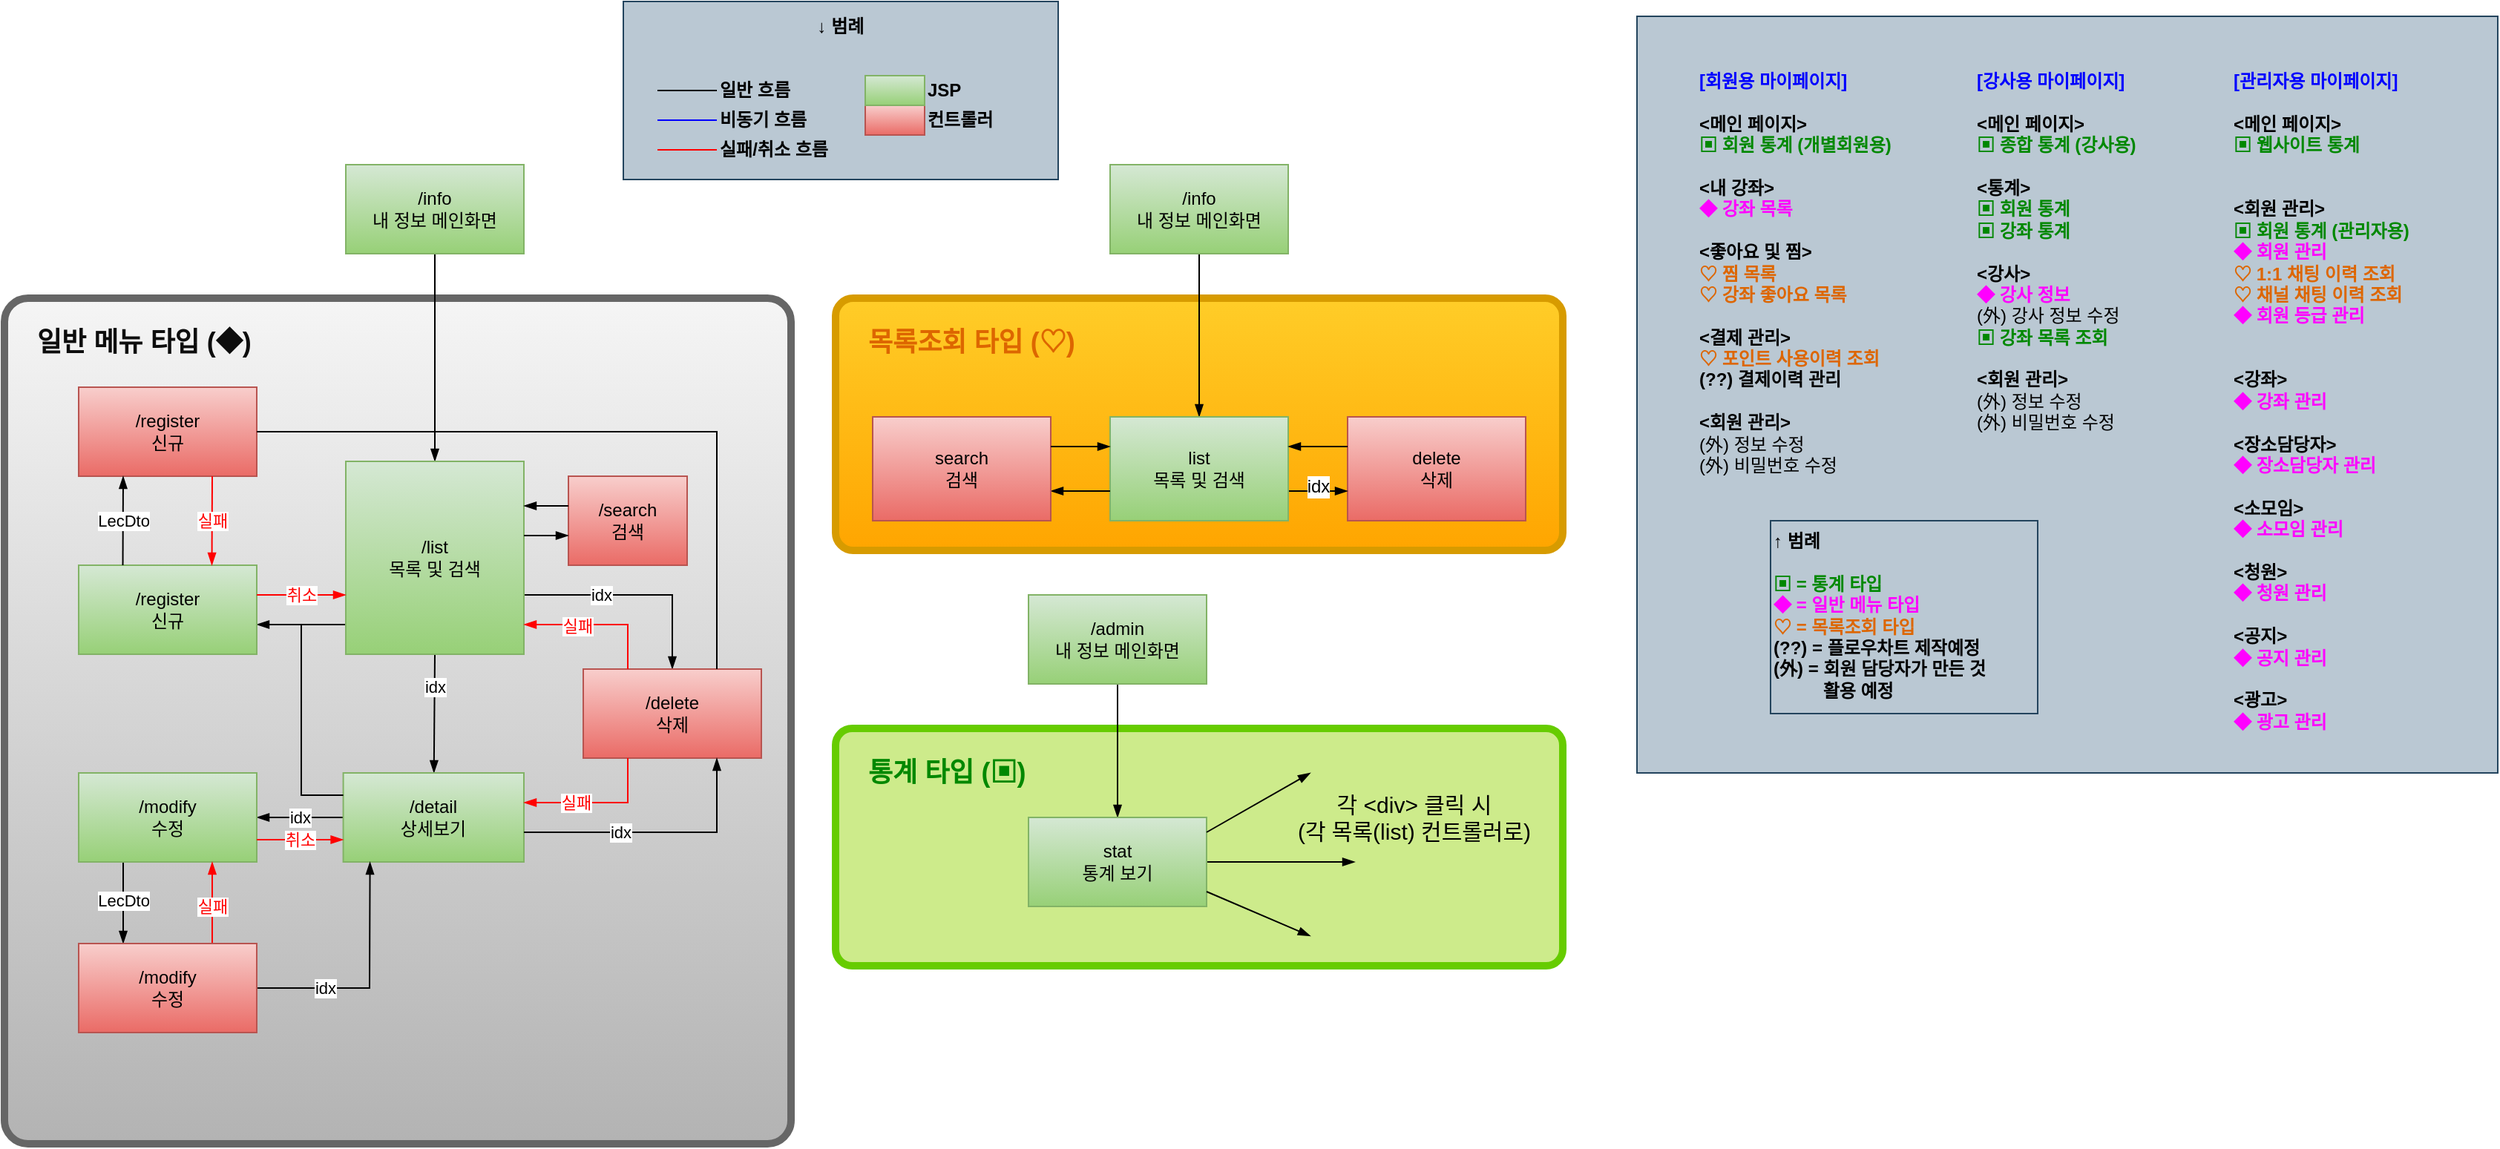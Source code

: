 <mxfile>
    <diagram id="RmZjZkCMfIwHBtA9lcZL" name="페이지-1">
        <mxGraphModel dx="1204" dy="779" grid="1" gridSize="10" guides="1" tooltips="1" connect="1" arrows="1" fold="1" page="1" pageScale="1" pageWidth="827" pageHeight="1169" math="0" shadow="0">
            <root>
                <mxCell id="0"/>
                <mxCell id="1" parent="0"/>
                <mxCell id="256" value="&lt;b&gt;↓ 범례&lt;br&gt;&lt;br&gt;&lt;br&gt;&lt;br&gt;&lt;br&gt;&lt;br&gt;&lt;br&gt;&lt;/b&gt;" style="rounded=0;whiteSpace=wrap;html=1;labelBackgroundColor=none;fontSize=12;strokeColor=#23445d;fillColor=#bac8d3;" parent="1" vertex="1">
                    <mxGeometry x="507" y="20" width="293" height="120" as="geometry"/>
                </mxCell>
                <mxCell id="255" value="" style="rounded=0;whiteSpace=wrap;html=1;labelBackgroundColor=#ffffff;fontSize=12;strokeColor=#23445d;fillColor=#bac8d3;" parent="1" vertex="1">
                    <mxGeometry x="1190" y="30" width="580" height="510" as="geometry"/>
                </mxCell>
                <mxCell id="249" value="&lt;font color=&quot;#0000ff&quot;&gt;&lt;span&gt;[관리자용 마이페이지]&lt;/span&gt;&lt;br&gt;&lt;/font&gt;&lt;br&gt;&amp;lt;메인 페이지&amp;gt;&lt;br&gt;&lt;font color=&quot;#008800&quot;&gt;▣ 웹사이트 통계&lt;br&gt;&lt;/font&gt;&lt;br&gt;&lt;br&gt;&amp;lt;회원 관리&amp;gt;&lt;br&gt;&lt;font color=&quot;#008800&quot;&gt;▣&amp;nbsp;회원 통계 (관리자용)&lt;br&gt;&lt;/font&gt;&lt;font color=&quot;#ff00ff&quot;&gt;◆&amp;nbsp;회원 관리&lt;br&gt;&lt;/font&gt;&lt;font color=&quot;#dd6600&quot;&gt;♡ 1:1 채팅 이력 조회&lt;br&gt;♡ 채널 채팅 이력 조회&lt;br&gt;&lt;/font&gt;&lt;font color=&quot;#ff00ff&quot;&gt;◆&amp;nbsp;회원 등급 관리&lt;br&gt;&lt;/font&gt;&lt;br&gt;&lt;br&gt;&amp;lt;강좌&amp;gt;&lt;br&gt;&lt;font color=&quot;#ff00ff&quot;&gt;◆&amp;nbsp;강좌 관리&lt;br&gt;&lt;/font&gt;&lt;br&gt;&amp;lt;장소담당자&amp;gt;&lt;br&gt;&lt;font color=&quot;#ff00ff&quot;&gt;◆&amp;nbsp;장소담당자 관리&lt;br&gt;&lt;/font&gt;&lt;br&gt;&amp;lt;소모임&amp;gt;&lt;br&gt;&lt;font color=&quot;#ff00ff&quot;&gt;◆ 소모임 관리&lt;br&gt;&lt;/font&gt;&lt;br&gt;&amp;lt;청원&amp;gt;&lt;br&gt;&lt;font color=&quot;#ff00ff&quot;&gt;◆&amp;nbsp;청원 관리&lt;br&gt;&lt;/font&gt;&lt;br&gt;&amp;lt;공지&amp;gt;&lt;br&gt;&lt;font color=&quot;#ff00ff&quot;&gt;◆&amp;nbsp;공지 관리&lt;br&gt;&lt;/font&gt;&lt;br&gt;&amp;lt;광고&amp;gt;&lt;br&gt;&lt;font color=&quot;#ff00ff&quot;&gt;◆&amp;nbsp;광고 관리&lt;/font&gt;" style="text;whiteSpace=wrap;html=1;fontSize=12;fontStyle=1;shadow=0;" parent="1" vertex="1">
                    <mxGeometry x="1590" y="60" width="140" height="450" as="geometry"/>
                </mxCell>
                <mxCell id="248" value="" style="rounded=1;whiteSpace=wrap;html=1;arcSize=7;gradientColor=#ffa500;fillColor=#ffcd28;strokeColor=#d79b00;strokeWidth=5;" parent="1" vertex="1">
                    <mxGeometry x="650" y="220" width="490" height="170" as="geometry"/>
                </mxCell>
                <mxCell id="245" value="" style="rounded=1;whiteSpace=wrap;html=1;arcSize=3;gradientColor=#b3b3b3;fillColor=#f5f5f5;strokeColor=#666666;strokeWidth=5;" parent="1" vertex="1">
                    <mxGeometry x="90" y="220" width="530" height="570" as="geometry"/>
                </mxCell>
                <mxCell id="233" value="" style="rounded=1;whiteSpace=wrap;html=1;arcSize=7;fillColor=#cdeb8b;strokeWidth=5;strokeColor=#66CC00;" parent="1" vertex="1">
                    <mxGeometry x="650" y="510" width="490" height="160" as="geometry"/>
                </mxCell>
                <mxCell id="6" value="" style="edgeStyle=none;html=1;entryX=0.5;entryY=0;entryDx=0;entryDy=0;endArrow=blockThin;endFill=1;" parent="1" source="7" target="13" edge="1">
                    <mxGeometry relative="1" as="geometry"/>
                </mxCell>
                <mxCell id="7" value="/info&lt;br&gt;내 정보 메인화면" style="rounded=0;whiteSpace=wrap;html=1;fillColor=#d5e8d4;strokeColor=#82b366;gradientColor=#97d077;" parent="1" vertex="1">
                    <mxGeometry x="320.0" y="130" width="120" height="60" as="geometry"/>
                </mxCell>
                <mxCell id="8" value="" style="edgeStyle=none;html=1;endArrow=blockThin;endFill=1;exitX=0.5;exitY=1;exitDx=0;exitDy=0;" parent="1" source="13" target="17" edge="1">
                    <mxGeometry relative="1" as="geometry">
                        <mxPoint x="468" y="580" as="targetPoint"/>
                        <Array as="points"/>
                    </mxGeometry>
                </mxCell>
                <mxCell id="9" value="&lt;font&gt;idx&lt;/font&gt;" style="edgeLabel;html=1;align=center;verticalAlign=middle;resizable=0;points=[];" parent="8" vertex="1" connectable="0">
                    <mxGeometry x="0.4" y="1" relative="1" as="geometry">
                        <mxPoint x="-1" y="-34" as="offset"/>
                    </mxGeometry>
                </mxCell>
                <mxCell id="10" value="" style="edgeStyle=none;rounded=0;html=1;entryX=0.5;entryY=0;entryDx=0;entryDy=0;endArrow=blockThin;endFill=1;" parent="1" target="18" edge="1">
                    <mxGeometry relative="1" as="geometry">
                        <mxPoint x="528.29" y="420" as="targetPoint"/>
                        <Array as="points">
                            <mxPoint x="540" y="420"/>
                        </Array>
                        <mxPoint x="440" y="420" as="sourcePoint"/>
                    </mxGeometry>
                </mxCell>
                <mxCell id="11" value="idx" style="edgeLabel;html=1;align=center;verticalAlign=middle;resizable=0;points=[];" parent="10" vertex="1" connectable="0">
                    <mxGeometry x="0.167" y="-2" relative="1" as="geometry">
                        <mxPoint x="-36" y="-2" as="offset"/>
                    </mxGeometry>
                </mxCell>
                <mxCell id="12" value="" style="edgeStyle=none;rounded=0;html=1;fontColor=#0D0D0D;startArrow=none;startFill=0;endArrow=blockThin;endFill=1;entryX=1;entryY=0.667;entryDx=0;entryDy=0;entryPerimeter=0;" parent="1" target="26" edge="1">
                    <mxGeometry relative="1" as="geometry">
                        <mxPoint x="320" y="440" as="sourcePoint"/>
                    </mxGeometry>
                </mxCell>
                <mxCell id="13" value="/list&lt;br&gt;목록 및 검색" style="rounded=0;whiteSpace=wrap;html=1;fillColor=#d5e8d4;strokeColor=#82b366;gradientColor=#97d077;" parent="1" vertex="1">
                    <mxGeometry x="320" y="330" width="120" height="130" as="geometry"/>
                </mxCell>
                <mxCell id="14" value="" style="edgeStyle=none;rounded=0;html=1;fontColor=#0D0D0D;startArrow=none;startFill=0;endArrow=blockThin;endFill=1;entryX=1;entryY=0.5;entryDx=0;entryDy=0;" parent="1" target="33" edge="1">
                    <mxGeometry relative="1" as="geometry">
                        <mxPoint x="260" y="567" as="targetPoint"/>
                        <Array as="points"/>
                        <mxPoint x="318" y="570" as="sourcePoint"/>
                    </mxGeometry>
                </mxCell>
                <mxCell id="15" value="idx" style="edgeLabel;html=1;align=center;verticalAlign=middle;resizable=0;points=[];" parent="14" vertex="1" connectable="0">
                    <mxGeometry x="-0.378" relative="1" as="geometry">
                        <mxPoint x="-11" as="offset"/>
                    </mxGeometry>
                </mxCell>
                <mxCell id="17" value="/detail&lt;br&gt;상세보기" style="rounded=0;whiteSpace=wrap;html=1;fillColor=#d5e8d4;strokeColor=#82b366;gradientColor=#97d077;" parent="1" vertex="1">
                    <mxGeometry x="318.29" y="540" width="121.71" height="60" as="geometry"/>
                </mxCell>
                <mxCell id="18" value="/delete&lt;br&gt;삭제" style="rounded=0;whiteSpace=wrap;html=1;fillColor=#f8cecc;strokeColor=#b85450;gradientColor=#ea6b66;" parent="1" vertex="1">
                    <mxGeometry x="480.0" y="470" width="120" height="60" as="geometry"/>
                </mxCell>
                <mxCell id="19" value="" style="endArrow=none;html=1;entryX=0.75;entryY=0;entryDx=0;entryDy=0;rounded=0;" parent="1" target="18" edge="1">
                    <mxGeometry width="50" height="50" relative="1" as="geometry">
                        <mxPoint x="380" y="310" as="sourcePoint"/>
                        <mxPoint x="648.29" y="390" as="targetPoint"/>
                        <Array as="points">
                            <mxPoint x="570" y="310"/>
                        </Array>
                    </mxGeometry>
                </mxCell>
                <mxCell id="20" value="" style="endArrow=blockThin;html=1;fontColor=#000000;rounded=0;endFill=1;strokeColor=#FF0000;exitX=0.25;exitY=0;exitDx=0;exitDy=0;" parent="1" source="18" edge="1">
                    <mxGeometry width="50" height="50" relative="1" as="geometry">
                        <mxPoint x="578.29" y="450" as="sourcePoint"/>
                        <mxPoint x="440" y="440" as="targetPoint"/>
                        <Array as="points">
                            <mxPoint x="510" y="440"/>
                        </Array>
                    </mxGeometry>
                </mxCell>
                <mxCell id="21" value="&lt;font color=&quot;#ff0000&quot;&gt;실패&lt;br&gt;&lt;/font&gt;" style="edgeLabel;html=1;align=center;verticalAlign=middle;resizable=0;points=[];fontColor=#000000;" parent="20" vertex="1" connectable="0">
                    <mxGeometry x="-0.005" y="-1" relative="1" as="geometry">
                        <mxPoint x="-14" y="2" as="offset"/>
                    </mxGeometry>
                </mxCell>
                <mxCell id="22" value="" style="endArrow=blockThin;html=1;fontColor=#000000;exitX=0.25;exitY=1;exitDx=0;exitDy=0;rounded=0;endFill=1;strokeColor=#FF0000;entryX=1;entryY=0.333;entryDx=0;entryDy=0;entryPerimeter=0;" parent="1" source="18" target="17" edge="1">
                    <mxGeometry width="50" height="50" relative="1" as="geometry">
                        <mxPoint x="518.29" y="485" as="sourcePoint"/>
                        <mxPoint x="440" y="589" as="targetPoint"/>
                        <Array as="points">
                            <mxPoint x="510" y="560"/>
                        </Array>
                    </mxGeometry>
                </mxCell>
                <mxCell id="23" value="실패" style="edgeLabel;html=1;align=center;verticalAlign=middle;resizable=0;points=[];fontColor=#FF0000;" parent="22" vertex="1" connectable="0">
                    <mxGeometry x="0.168" y="-1" relative="1" as="geometry">
                        <mxPoint x="-7" y="1" as="offset"/>
                    </mxGeometry>
                </mxCell>
                <mxCell id="26" value="/register&lt;br&gt;신규" style="rounded=0;whiteSpace=wrap;html=1;fillColor=#d5e8d4;strokeColor=#82b366;gradientColor=#97d077;" parent="1" vertex="1">
                    <mxGeometry x="140" y="400" width="120" height="60" as="geometry"/>
                </mxCell>
                <mxCell id="29" value="/register&lt;br&gt;신규" style="rounded=0;whiteSpace=wrap;html=1;fillColor=#f8cecc;strokeColor=#b85450;gradientColor=#ea6b66;" parent="1" vertex="1">
                    <mxGeometry x="140" y="280" width="120" height="60" as="geometry"/>
                </mxCell>
                <mxCell id="30" value="" style="endArrow=none;html=1;fontColor=#0D0D0D;" parent="1" edge="1">
                    <mxGeometry width="50" height="50" relative="1" as="geometry">
                        <mxPoint x="260" y="310" as="sourcePoint"/>
                        <mxPoint x="381" y="310" as="targetPoint"/>
                    </mxGeometry>
                </mxCell>
                <mxCell id="31" value="" style="edgeStyle=none;rounded=0;html=1;startArrow=none;startFill=0;endArrow=blockThin;endFill=1;entryX=0.25;entryY=0;entryDx=0;entryDy=0;exitX=0.25;exitY=1;exitDx=0;exitDy=0;" parent="1" source="33" target="41" edge="1">
                    <mxGeometry relative="1" as="geometry"/>
                </mxCell>
                <mxCell id="32" value="LecDto" style="edgeLabel;html=1;align=center;verticalAlign=middle;resizable=0;points=[];" parent="31" vertex="1" connectable="0">
                    <mxGeometry x="-0.613" y="1" relative="1" as="geometry">
                        <mxPoint x="-1" y="15" as="offset"/>
                    </mxGeometry>
                </mxCell>
                <mxCell id="33" value="/modify&lt;br&gt;수정" style="rounded=0;whiteSpace=wrap;html=1;fillColor=#d5e8d4;strokeColor=#82b366;gradientColor=#97d077;" parent="1" vertex="1">
                    <mxGeometry x="140" y="540" width="120" height="60" as="geometry"/>
                </mxCell>
                <mxCell id="36" value="" style="endArrow=none;html=1;fontColor=#0D0D0D;rounded=0;exitX=0;exitY=0.25;exitDx=0;exitDy=0;" parent="1" source="17" edge="1">
                    <mxGeometry width="50" height="50" relative="1" as="geometry">
                        <mxPoint x="318" y="580" as="sourcePoint"/>
                        <mxPoint x="290" y="440" as="targetPoint"/>
                        <Array as="points">
                            <mxPoint x="290" y="555"/>
                        </Array>
                    </mxGeometry>
                </mxCell>
                <mxCell id="37" value="" style="edgeStyle=none;rounded=0;html=1;fontColor=#FFFFFF;startArrow=none;startFill=0;endArrow=blockThin;endFill=1;entryX=0.148;entryY=1;entryDx=0;entryDy=0;entryPerimeter=0;" parent="1" source="41" target="17" edge="1">
                    <mxGeometry relative="1" as="geometry">
                        <Array as="points">
                            <mxPoint x="336" y="685"/>
                        </Array>
                        <mxPoint x="300" y="660" as="targetPoint"/>
                    </mxGeometry>
                </mxCell>
                <mxCell id="38" value="idx" style="edgeLabel;html=1;align=center;verticalAlign=middle;resizable=0;points=[];" parent="37" vertex="1" connectable="0">
                    <mxGeometry x="-0.262" relative="1" as="geometry">
                        <mxPoint x="-14" as="offset"/>
                    </mxGeometry>
                </mxCell>
                <mxCell id="39" value="" style="edgeStyle=none;rounded=0;html=1;fontColor=#FFFFFF;startArrow=none;startFill=0;endArrow=blockThin;endFill=1;entryX=0.75;entryY=1;entryDx=0;entryDy=0;exitX=0.75;exitY=0;exitDx=0;exitDy=0;strokeColor=#FF0000;" parent="1" source="41" target="33" edge="1">
                    <mxGeometry relative="1" as="geometry"/>
                </mxCell>
                <mxCell id="40" value="&lt;font color=&quot;#ff0000&quot;&gt;실패&lt;/font&gt;" style="edgeLabel;html=1;align=center;verticalAlign=middle;resizable=0;points=[];fontColor=#FFFFFF;" parent="39" vertex="1" connectable="0">
                    <mxGeometry x="-0.487" relative="1" as="geometry">
                        <mxPoint y="-11" as="offset"/>
                    </mxGeometry>
                </mxCell>
                <mxCell id="41" value="/modify&lt;br&gt;수정" style="rounded=0;whiteSpace=wrap;html=1;fillColor=#f8cecc;strokeColor=#b85450;gradientColor=#ea6b66;" parent="1" vertex="1">
                    <mxGeometry x="140" y="655" width="120" height="60" as="geometry"/>
                </mxCell>
                <mxCell id="45" value="" style="edgeStyle=none;rounded=0;html=1;entryX=0.75;entryY=1;entryDx=0;entryDy=0;exitX=1;exitY=0.667;exitDx=0;exitDy=0;endArrow=blockThin;endFill=1;exitPerimeter=0;" parent="1" source="17" target="18" edge="1">
                    <mxGeometry relative="1" as="geometry">
                        <mxPoint x="578.29" y="480.0" as="targetPoint"/>
                        <Array as="points">
                            <mxPoint x="570" y="580"/>
                        </Array>
                        <mxPoint x="440" y="610" as="sourcePoint"/>
                    </mxGeometry>
                </mxCell>
                <mxCell id="46" value="idx" style="edgeLabel;html=1;align=center;verticalAlign=middle;resizable=0;points=[];rotation=0;" parent="45" vertex="1" connectable="0">
                    <mxGeometry x="0.167" y="-2" relative="1" as="geometry">
                        <mxPoint x="-40" y="-2" as="offset"/>
                    </mxGeometry>
                </mxCell>
                <mxCell id="48" value="" style="endArrow=none;html=1;fontColor=#000000;strokeColor=#0000FF;fontStyle=1" parent="1" target="49" edge="1">
                    <mxGeometry width="50" height="50" relative="1" as="geometry">
                        <mxPoint x="530" y="100" as="sourcePoint"/>
                        <mxPoint x="570" y="100" as="targetPoint"/>
                    </mxGeometry>
                </mxCell>
                <mxCell id="49" value="비동기 흐름" style="text;html=1;strokeColor=none;fillColor=none;align=left;verticalAlign=middle;whiteSpace=wrap;rounded=0;fontColor=#000000;fontStyle=1" parent="1" vertex="1">
                    <mxGeometry x="570" y="90" width="70" height="20" as="geometry"/>
                </mxCell>
                <mxCell id="50" value="" style="endArrow=none;html=1;fontColor=#000000;fontStyle=1" parent="1" target="51" edge="1">
                    <mxGeometry width="50" height="50" relative="1" as="geometry">
                        <mxPoint x="530" y="80" as="sourcePoint"/>
                        <mxPoint x="570" y="80" as="targetPoint"/>
                    </mxGeometry>
                </mxCell>
                <mxCell id="51" value="일반 흐름" style="text;html=1;strokeColor=none;fillColor=none;align=left;verticalAlign=middle;whiteSpace=wrap;rounded=0;fontColor=#000000;fontStyle=1" parent="1" vertex="1">
                    <mxGeometry x="570" y="70" width="70" height="20" as="geometry"/>
                </mxCell>
                <mxCell id="75" value="" style="endArrow=none;html=1;fontColor=#000000;strokeColor=#FF0000;fontStyle=1" parent="1" target="76" edge="1">
                    <mxGeometry width="50" height="50" relative="1" as="geometry">
                        <mxPoint x="530" y="120" as="sourcePoint"/>
                        <mxPoint x="570" y="120" as="targetPoint"/>
                    </mxGeometry>
                </mxCell>
                <mxCell id="76" value="실패/취소 흐름" style="text;html=1;strokeColor=none;fillColor=none;align=left;verticalAlign=middle;whiteSpace=wrap;rounded=0;fontColor=#000000;fontStyle=1" parent="1" vertex="1">
                    <mxGeometry x="570" y="110" width="90" height="20" as="geometry"/>
                </mxCell>
                <mxCell id="81" value="" style="group;fontStyle=1" parent="1" vertex="1" connectable="0">
                    <mxGeometry x="670" y="90" width="110" height="20" as="geometry"/>
                </mxCell>
                <mxCell id="78" value="컨트롤러" style="text;html=1;strokeColor=none;fillColor=none;align=left;verticalAlign=middle;whiteSpace=wrap;rounded=0;fontColor=#000000;fontStyle=1" parent="81" vertex="1">
                    <mxGeometry x="40" width="70" height="20" as="geometry"/>
                </mxCell>
                <mxCell id="80" value="" style="rounded=0;whiteSpace=wrap;html=1;fillColor=#f8cecc;strokeColor=#b85450;gradientColor=#ea6b66;fontStyle=1" parent="81" vertex="1">
                    <mxGeometry width="40" height="20" as="geometry"/>
                </mxCell>
                <mxCell id="82" value="" style="group;fontStyle=1" parent="1" vertex="1" connectable="0">
                    <mxGeometry x="670" y="70" width="110" height="20" as="geometry"/>
                </mxCell>
                <mxCell id="83" value="JSP" style="text;html=1;strokeColor=none;fillColor=none;align=left;verticalAlign=middle;whiteSpace=wrap;rounded=0;fontColor=#000000;fontStyle=1" parent="82" vertex="1">
                    <mxGeometry x="40" width="70" height="20" as="geometry"/>
                </mxCell>
                <mxCell id="84" value="" style="rounded=0;whiteSpace=wrap;html=1;fillColor=#d5e8d4;strokeColor=#82b366;gradientColor=#97d077;fontStyle=1" parent="82" vertex="1">
                    <mxGeometry width="40" height="20" as="geometry"/>
                </mxCell>
                <mxCell id="96" value="" style="edgeStyle=none;rounded=0;html=1;fontColor=#0D0D0D;startArrow=none;startFill=0;endArrow=blockThin;endFill=1;exitX=1;exitY=0.333;exitDx=0;exitDy=0;exitPerimeter=0;strokeColor=#FF0000;" parent="1" source="26" edge="1">
                    <mxGeometry relative="1" as="geometry">
                        <mxPoint x="250" y="450" as="sourcePoint"/>
                        <mxPoint x="320" y="420" as="targetPoint"/>
                    </mxGeometry>
                </mxCell>
                <mxCell id="97" value="&lt;font color=&quot;#ff0000&quot;&gt;취소&lt;/font&gt;" style="edgeLabel;html=1;align=center;verticalAlign=middle;resizable=0;points=[];" parent="96" vertex="1" connectable="0">
                    <mxGeometry x="-0.354" relative="1" as="geometry">
                        <mxPoint x="10" as="offset"/>
                    </mxGeometry>
                </mxCell>
                <mxCell id="100" value="" style="edgeStyle=none;rounded=0;html=1;startArrow=blockThin;startFill=1;endArrow=none;endFill=0;entryX=0.25;entryY=0;entryDx=0;entryDy=0;exitX=0.25;exitY=1;exitDx=0;exitDy=0;" parent="1" source="29" edge="1">
                    <mxGeometry relative="1" as="geometry">
                        <mxPoint x="169.76" y="345.0" as="sourcePoint"/>
                        <mxPoint x="169.76" y="400" as="targetPoint"/>
                    </mxGeometry>
                </mxCell>
                <mxCell id="101" value="LecDto" style="edgeLabel;html=1;align=center;verticalAlign=middle;resizable=0;points=[];" parent="100" vertex="1" connectable="0">
                    <mxGeometry x="-0.613" y="1" relative="1" as="geometry">
                        <mxPoint x="-1" y="18" as="offset"/>
                    </mxGeometry>
                </mxCell>
                <mxCell id="102" value="" style="edgeStyle=none;rounded=0;html=1;fontColor=#FFFFFF;startArrow=blockThin;startFill=1;endArrow=none;endFill=0;exitX=0.75;exitY=0;exitDx=0;exitDy=0;strokeColor=#FF0000;" parent="1" edge="1">
                    <mxGeometry relative="1" as="geometry">
                        <mxPoint x="229.76" y="400" as="sourcePoint"/>
                        <mxPoint x="230" y="340" as="targetPoint"/>
                    </mxGeometry>
                </mxCell>
                <mxCell id="103" value="&lt;font color=&quot;#ff0000&quot;&gt;실패&lt;/font&gt;" style="edgeLabel;html=1;align=center;verticalAlign=middle;resizable=0;points=[];fontColor=#FFFFFF;" parent="102" vertex="1" connectable="0">
                    <mxGeometry x="-0.487" relative="1" as="geometry">
                        <mxPoint y="-15" as="offset"/>
                    </mxGeometry>
                </mxCell>
                <mxCell id="105" value="" style="edgeStyle=none;rounded=0;html=1;fontColor=#0D0D0D;startArrow=none;startFill=0;endArrow=blockThin;endFill=1;strokeColor=#FF0000;exitX=1;exitY=0.75;exitDx=0;exitDy=0;entryX=0;entryY=0.75;entryDx=0;entryDy=0;" parent="1" source="33" target="17" edge="1">
                    <mxGeometry relative="1" as="geometry">
                        <mxPoint x="200" y="580" as="sourcePoint"/>
                        <mxPoint x="260" y="630" as="targetPoint"/>
                    </mxGeometry>
                </mxCell>
                <mxCell id="106" value="&lt;font color=&quot;#ff0000&quot;&gt;취소&lt;/font&gt;" style="edgeLabel;html=1;align=center;verticalAlign=middle;resizable=0;points=[];" parent="105" vertex="1" connectable="0">
                    <mxGeometry x="-0.354" relative="1" as="geometry">
                        <mxPoint x="10" as="offset"/>
                    </mxGeometry>
                </mxCell>
                <mxCell id="150" value="" style="edgeStyle=none;html=1;endArrow=blockThin;endFill=1;" parent="1" source="151" target="203" edge="1">
                    <mxGeometry relative="1" as="geometry">
                        <mxPoint x="1135" y="420" as="targetPoint"/>
                    </mxGeometry>
                </mxCell>
                <mxCell id="151" value="/info&lt;br&gt;내 정보 메인화면" style="rounded=0;whiteSpace=wrap;html=1;fillColor=#d5e8d4;strokeColor=#82b366;gradientColor=#97d077;" parent="1" vertex="1">
                    <mxGeometry x="835" y="130" width="120" height="60" as="geometry"/>
                </mxCell>
                <mxCell id="85" value="일반 메뉴 타입 (◆)" style="text;html=1;strokeColor=none;fillColor=none;align=left;verticalAlign=middle;whiteSpace=wrap;rounded=0;fontStyle=1;fontSize=18;fontColor=#0D0D0D;" parent="1" vertex="1">
                    <mxGeometry x="110" y="240" width="254" height="20" as="geometry"/>
                </mxCell>
                <mxCell id="194" value="/search&lt;br&gt;검색" style="rounded=0;whiteSpace=wrap;html=1;fillColor=#f8cecc;strokeColor=#b85450;gradientColor=#ea6b66;" parent="1" vertex="1">
                    <mxGeometry x="470" y="340" width="80" height="60" as="geometry"/>
                </mxCell>
                <mxCell id="214" value="목록조회 타입 (♡)" style="text;html=1;strokeColor=none;fillColor=none;align=left;verticalAlign=middle;whiteSpace=wrap;rounded=0;fontStyle=1;fontSize=18;fontColor=#DD6600;" parent="1" vertex="1">
                    <mxGeometry x="670" y="240" width="190" height="20" as="geometry"/>
                </mxCell>
                <mxCell id="161" value="delete&lt;br&gt;삭제" style="rounded=0;whiteSpace=wrap;html=1;fillColor=#f8cecc;strokeColor=#b85450;gradientColor=#ea6b66;" parent="1" vertex="1">
                    <mxGeometry x="995" y="300" width="120" height="70" as="geometry"/>
                </mxCell>
                <mxCell id="204" value="" style="edgeStyle=none;html=1;fontSize=18;fontColor=#666600;startArrow=none;startFill=0;endArrow=blockThin;endFill=1;strokeColor=#000000;exitX=1;exitY=0.714;exitDx=0;exitDy=0;exitPerimeter=0;" parent="1" source="203" edge="1">
                    <mxGeometry x="645" y="240" as="geometry">
                        <mxPoint x="995" y="350" as="targetPoint"/>
                    </mxGeometry>
                </mxCell>
                <mxCell id="206" value="&lt;font color=&quot;#000000&quot; style=&quot;font-size: 12px;&quot;&gt;idx&lt;/font&gt;" style="edgeLabel;html=1;align=center;verticalAlign=middle;resizable=0;points=[];fontSize=12;fontColor=#666600;" parent="204" vertex="1" connectable="0">
                    <mxGeometry x="-0.448" y="1" relative="1" as="geometry">
                        <mxPoint x="9" y="-2" as="offset"/>
                    </mxGeometry>
                </mxCell>
                <mxCell id="203" value="list&lt;br&gt;목록 및 검색" style="rounded=0;whiteSpace=wrap;html=1;fillColor=#d5e8d4;strokeColor=#82b366;gradientColor=#97d077;" parent="1" vertex="1">
                    <mxGeometry x="835" y="300" width="120" height="70" as="geometry"/>
                </mxCell>
                <mxCell id="205" value="" style="edgeStyle=none;html=1;fontSize=18;fontColor=#666600;startArrow=none;startFill=0;endArrow=blockThin;endFill=1;strokeColor=#000000;exitX=0;exitY=0.286;exitDx=0;exitDy=0;exitPerimeter=0;entryX=1;entryY=0.286;entryDx=0;entryDy=0;entryPerimeter=0;" parent="1" source="161" target="203" edge="1">
                    <mxGeometry x="645" y="240" as="geometry">
                        <mxPoint x="965" y="310" as="targetPoint"/>
                    </mxGeometry>
                </mxCell>
                <mxCell id="219" value="" style="edgeStyle=none;html=1;endArrow=blockThin;endFill=1;" parent="1" source="220" target="225" edge="1">
                    <mxGeometry relative="1" as="geometry">
                        <mxPoint x="1120" y="690" as="targetPoint"/>
                    </mxGeometry>
                </mxCell>
                <mxCell id="220" value="/admin&lt;br&gt;내 정보 메인화면" style="rounded=0;whiteSpace=wrap;html=1;fillColor=#d5e8d4;strokeColor=#82b366;gradientColor=#97d077;" parent="1" vertex="1">
                    <mxGeometry x="780" y="420" width="120" height="60" as="geometry"/>
                </mxCell>
                <mxCell id="221" value="통계 타입 (▣)" style="text;html=1;strokeColor=none;fillColor=none;align=left;verticalAlign=middle;whiteSpace=wrap;rounded=0;fontStyle=1;fontSize=18;fontColor=#008800;" parent="1" vertex="1">
                    <mxGeometry x="670" y="530" width="254" height="20" as="geometry"/>
                </mxCell>
                <mxCell id="223" value="" style="edgeStyle=none;html=1;fontSize=18;fontColor=#666600;startArrow=none;startFill=0;endArrow=blockThin;endFill=1;strokeColor=#000000;" parent="1" edge="1">
                    <mxGeometry x="630" y="510" as="geometry">
                        <mxPoint x="900" y="600" as="sourcePoint"/>
                        <mxPoint x="1000" y="600" as="targetPoint"/>
                    </mxGeometry>
                </mxCell>
                <mxCell id="225" value="stat&lt;br&gt;통계 보기" style="rounded=0;whiteSpace=wrap;html=1;fillColor=#d5e8d4;strokeColor=#82b366;gradientColor=#97d077;" parent="1" vertex="1">
                    <mxGeometry x="780" y="570" width="120" height="60" as="geometry"/>
                </mxCell>
                <mxCell id="227" value="" style="edgeStyle=none;html=1;fontSize=18;fontColor=#666600;startArrow=none;startFill=0;endArrow=blockThin;endFill=1;strokeColor=#000000;" parent="1" edge="1">
                    <mxGeometry x="640" y="520" as="geometry">
                        <mxPoint x="900" y="620" as="sourcePoint"/>
                        <mxPoint x="970" y="650" as="targetPoint"/>
                    </mxGeometry>
                </mxCell>
                <mxCell id="229" value="" style="edgeStyle=none;html=1;fontSize=18;fontColor=#666600;startArrow=none;startFill=0;endArrow=blockThin;endFill=1;strokeColor=#000000;" parent="1" edge="1">
                    <mxGeometry x="630" y="475" as="geometry">
                        <mxPoint x="900" y="580" as="sourcePoint"/>
                        <mxPoint x="970" y="540" as="targetPoint"/>
                    </mxGeometry>
                </mxCell>
                <mxCell id="232" value="각 &amp;lt;div&amp;gt; 클릭 시&lt;br&gt;(각 목록(list) 컨트롤러로)" style="text;html=1;strokeColor=none;fillColor=none;align=center;verticalAlign=middle;whiteSpace=wrap;rounded=0;labelBackgroundColor=none;fontSize=15;" parent="1" vertex="1">
                    <mxGeometry x="950" y="550" width="180" height="40" as="geometry"/>
                </mxCell>
                <mxCell id="246" value="" style="edgeStyle=none;rounded=0;html=1;fontSize=12;fontColor=#000000;startArrow=blockThin;startFill=1;endArrow=none;endFill=0;strokeColor=#000000;entryX=0;entryY=0.714;entryDx=0;entryDy=0;entryPerimeter=0;" parent="1" target="203" edge="1">
                    <mxGeometry relative="1" as="geometry">
                        <mxPoint x="795" y="350" as="sourcePoint"/>
                    </mxGeometry>
                </mxCell>
                <mxCell id="235" value="search&lt;br&gt;검색" style="rounded=0;whiteSpace=wrap;html=1;fillColor=#f8cecc;strokeColor=#b85450;gradientColor=#ea6b66;" parent="1" vertex="1">
                    <mxGeometry x="675" y="300" width="120" height="70" as="geometry"/>
                </mxCell>
                <mxCell id="242" value="" style="endArrow=blockThin;html=1;fontSize=12;fontColor=#000000;strokeColor=#000000;endFill=1;rounded=0;" parent="1" edge="1">
                    <mxGeometry width="50" height="50" relative="1" as="geometry">
                        <mxPoint x="440" y="380" as="sourcePoint"/>
                        <mxPoint x="470" y="380" as="targetPoint"/>
                        <Array as="points"/>
                    </mxGeometry>
                </mxCell>
                <mxCell id="244" value="" style="endArrow=none;html=1;fontSize=12;fontColor=#000000;strokeColor=#000000;endFill=0;startArrow=blockThin;startFill=1;rounded=0;entryX=0;entryY=0.333;entryDx=0;entryDy=0;entryPerimeter=0;" parent="1" target="194" edge="1">
                    <mxGeometry width="50" height="50" relative="1" as="geometry">
                        <mxPoint x="440" y="360" as="sourcePoint"/>
                        <mxPoint x="430" y="360" as="targetPoint"/>
                        <Array as="points"/>
                    </mxGeometry>
                </mxCell>
                <mxCell id="247" value="" style="endArrow=blockThin;html=1;fontSize=12;fontColor=#000000;strokeColor=#000000;exitX=1;exitY=0.286;exitDx=0;exitDy=0;exitPerimeter=0;entryX=0;entryY=0.286;entryDx=0;entryDy=0;entryPerimeter=0;endFill=1;" parent="1" source="235" target="203" edge="1">
                    <mxGeometry width="50" height="50" relative="1" as="geometry">
                        <mxPoint x="805" y="340" as="sourcePoint"/>
                        <mxPoint x="855" y="290" as="targetPoint"/>
                    </mxGeometry>
                </mxCell>
                <mxCell id="250" value="&lt;span style=&quot;font-family: helvetica; font-size: 12px; font-style: normal; letter-spacing: normal; text-align: left; text-indent: 0px; text-transform: none; word-spacing: 0px; display: inline; float: none;&quot;&gt;&lt;span&gt;&lt;font color=&quot;#0000ff&quot;&gt;[회원용 마이페이지]&lt;/font&gt;&lt;/span&gt;&lt;/span&gt;&lt;br style=&quot;color: rgb(0, 0, 0); font-family: helvetica; font-size: 12px; font-style: normal; letter-spacing: normal; text-align: left; text-indent: 0px; text-transform: none; word-spacing: 0px;&quot;&gt;&lt;span style=&quot;font-family: helvetica; font-size: 12px; font-style: normal; letter-spacing: normal; text-align: left; text-indent: 0px; text-transform: none; word-spacing: 0px; display: inline; float: none;&quot;&gt;&lt;br&gt;&amp;lt;메인 페이지&amp;gt;&lt;br&gt;&lt;font color=&quot;#008800&quot;&gt;&lt;span style=&quot;font-family: &amp;quot;helvetica&amp;quot;&quot;&gt;▣&amp;nbsp;&lt;/span&gt;회원 통계 (개별회원용)&lt;br&gt;&lt;/font&gt;&lt;/span&gt;&lt;br&gt;&amp;lt;내 강좌&amp;gt;&lt;br&gt;&lt;font color=&quot;#ff00ff&quot;&gt;◆ 강좌 목록&lt;br style=&quot;font-family: helvetica; font-size: 12px; font-style: normal; letter-spacing: normal; text-align: left; text-indent: 0px; text-transform: none; word-spacing: 0px;&quot;&gt;&lt;/font&gt;&lt;span style=&quot;color: rgb(0, 0, 0); font-family: helvetica; font-size: 12px; font-style: normal; letter-spacing: normal; text-align: left; text-indent: 0px; text-transform: none; word-spacing: 0px; display: inline; float: none;&quot;&gt;&lt;br&gt;&lt;/span&gt;&amp;lt;좋아요 및 찜&amp;gt;&lt;br&gt;&lt;font color=&quot;#dd6600&quot;&gt;&lt;span style=&quot;font-family: &amp;quot;helvetica&amp;quot;&quot;&gt;♡ 찜 목록&lt;/span&gt;&lt;br style=&quot;font-family: &amp;quot;helvetica&amp;quot;&quot;&gt;&lt;span style=&quot;font-family: &amp;quot;helvetica&amp;quot;&quot;&gt;♡ 강좌 좋아요 목록&lt;/span&gt;&lt;/font&gt;&lt;br&gt;&lt;br&gt;&amp;lt;결제 관리&amp;gt;&lt;br style=&quot;color: rgb(0, 0, 0); font-family: helvetica; font-size: 12px; font-style: normal; letter-spacing: normal; text-align: left; text-indent: 0px; text-transform: none; word-spacing: 0px;&quot;&gt;&lt;font color=&quot;#dd6600&quot;&gt;&lt;span style=&quot;font-family: helvetica; font-size: 12px; font-style: normal; letter-spacing: normal; text-align: left; text-indent: 0px; text-transform: none; word-spacing: 0px; display: inline; float: none;&quot;&gt;♡ 포인트 사용이력 조회&lt;/span&gt;&lt;br style=&quot;font-family: helvetica; font-size: 12px; font-style: normal; letter-spacing: normal; text-align: left; text-indent: 0px; text-transform: none; word-spacing: 0px;&quot;&gt;&lt;/font&gt;&lt;span style=&quot;color: rgb(0, 0, 0); font-size: 12px; font-style: normal; letter-spacing: normal; text-align: left; text-indent: 0px; text-transform: none; word-spacing: 0px; display: inline; float: none;&quot;&gt;&lt;font face=&quot;helvetica&quot;&gt;(??) 결제이력 관리&lt;/font&gt;&lt;br&gt;&lt;br&gt;&lt;font face=&quot;helvetica&quot;&gt;&amp;lt;회원 관리&amp;gt;&lt;/font&gt;&lt;br&gt;&lt;/span&gt;&lt;span style=&quot;color: rgb(0, 0, 0); font-size: 12px; font-style: normal; letter-spacing: normal; text-align: left; text-indent: 0px; text-transform: none; word-spacing: 0px; display: inline; float: none; font-weight: normal;&quot;&gt;(外)&lt;/span&gt;&lt;span style=&quot;color: rgb(0, 0, 0); font-family: helvetica; font-size: 12px; font-style: normal; letter-spacing: normal; text-align: left; text-indent: 0px; text-transform: none; word-spacing: 0px; display: inline; float: none;&quot;&gt;&lt;span style=&quot;font-weight: normal&quot;&gt; 정보 수정&lt;br&gt;&lt;span style=&quot;font-family: &amp;quot;helvetica&amp;quot;&quot;&gt;(外)&lt;/span&gt;&lt;span style=&quot;font-family: &amp;quot;helvetica&amp;quot;&quot;&gt;&amp;nbsp;비밀번호 수정&lt;/span&gt;&lt;/span&gt;&lt;br style=&quot;font-family: &amp;quot;helvetica&amp;quot;&quot;&gt;&lt;/span&gt;" style="text;whiteSpace=wrap;html=1;fontSize=12;fontStyle=1;shadow=0;" parent="1" vertex="1">
                    <mxGeometry x="1230" y="60" width="150" height="290" as="geometry"/>
                </mxCell>
                <mxCell id="251" value="&lt;span style=&quot;font-family: helvetica; font-size: 12px; font-style: normal; letter-spacing: normal; text-align: left; text-indent: 0px; text-transform: none; word-spacing: 0px; display: inline; float: none;&quot;&gt;&lt;span&gt;&lt;font color=&quot;#0000ff&quot;&gt;[강사용 마이페이지]&lt;/font&gt;&lt;/span&gt;&lt;/span&gt;&lt;br style=&quot;color: rgb(0, 0, 0); font-family: helvetica; font-size: 12px; font-style: normal; letter-spacing: normal; text-align: left; text-indent: 0px; text-transform: none; word-spacing: 0px;&quot;&gt;&lt;span style=&quot;font-family: helvetica; font-size: 12px; font-style: normal; letter-spacing: normal; text-align: left; text-indent: 0px; text-transform: none; word-spacing: 0px; display: inline; float: none;&quot;&gt;&lt;br&gt;&amp;lt;메인 페이지&amp;gt;&lt;br&gt;&lt;font color=&quot;#008800&quot;&gt;&lt;span style=&quot;font-family: &amp;quot;helvetica&amp;quot;&quot;&gt;▣&amp;nbsp;&lt;/span&gt;종합 통계 (강사용)&lt;/font&gt;&lt;/span&gt;&lt;font color=&quot;#008800&quot;&gt;&lt;br style=&quot;font-family: helvetica; font-size: 12px; font-style: normal; letter-spacing: normal; text-align: left; text-indent: 0px; text-transform: none; word-spacing: 0px;&quot;&gt;&lt;/font&gt;&lt;span style=&quot;color: rgb(0, 0, 0); font-family: helvetica; font-size: 12px; font-style: normal; letter-spacing: normal; text-align: left; text-indent: 0px; text-transform: none; word-spacing: 0px; display: inline; float: none;&quot;&gt;&lt;br&gt;&amp;lt;통계&amp;gt;&lt;br&gt;&lt;/span&gt;&lt;font color=&quot;#008800&quot;&gt;▣ 회원 통계&lt;br&gt;▣&amp;nbsp;강좌 통계&lt;/font&gt;&lt;br&gt;&lt;br&gt;&amp;lt;강사&amp;gt;&lt;br&gt;&lt;font color=&quot;#ff00ff&quot;&gt;◆ 강사 정보&lt;br style=&quot;font-family: helvetica; font-size: 12px; font-style: normal; letter-spacing: normal; text-align: left; text-indent: 0px; text-transform: none; word-spacing: 0px;&quot;&gt;&lt;/font&gt;&lt;span style=&quot;font-family: helvetica; font-size: 12px; font-style: normal; letter-spacing: normal; text-align: left; text-indent: 0px; text-transform: none; word-spacing: 0px; display: inline; float: none;&quot;&gt;&lt;span style=&quot;font-weight: normal&quot;&gt;&lt;span style=&quot;color: rgb(0 , 0 , 0)&quot;&gt;(外)&lt;/span&gt;&amp;nbsp;강사 정보 수정&lt;/span&gt;&lt;br&gt;&lt;span style=&quot;color: rgb(0 , 136 , 0) ; font-family: &amp;quot;helvetica&amp;quot;&quot;&gt;▣&amp;nbsp;&lt;/span&gt;&lt;font color=&quot;#008800&quot;&gt;강좌 목록 조회&lt;/font&gt;&lt;br&gt;&lt;br&gt;&amp;lt;회원 관리&amp;gt;&lt;br&gt;&lt;span style=&quot;color: rgb(0 , 0 , 0) ; font-weight: normal&quot;&gt;&lt;span style=&quot;font-family: &amp;quot;helvetica&amp;quot;&quot;&gt;(外)&lt;/span&gt;&amp;nbsp;정보 수정&lt;br&gt;&lt;span style=&quot;font-family: &amp;quot;helvetica&amp;quot;&quot;&gt;(外)&lt;/span&gt;&amp;nbsp;비밀번호 수정&lt;/span&gt;&lt;br&gt;&lt;/span&gt;" style="text;whiteSpace=wrap;html=1;fontSize=12;fontStyle=1;shadow=0;" parent="1" vertex="1">
                    <mxGeometry x="1417" y="60" width="126" height="282.41" as="geometry"/>
                </mxCell>
                <mxCell id="254" value="↑ 범례&lt;br&gt;&lt;br&gt;&lt;font color=&quot;#008800&quot;&gt;▣ = 통계 타입&lt;/font&gt;&lt;br&gt;&lt;font color=&quot;#ff00ff&quot;&gt;◆ = 일반 메뉴 타입&lt;br&gt;&lt;/font&gt;&lt;font color=&quot;#dd6600&quot;&gt;♡ = 목록조회 타입&lt;/font&gt;&lt;br&gt;(??) = 플로우차트 제작예정&lt;br&gt;(外) = 회원 담당자가 만든 것&lt;br&gt;&amp;nbsp; &amp;nbsp; &amp;nbsp; &amp;nbsp; &amp;nbsp; 활용 예정" style="text;whiteSpace=wrap;html=1;fontSize=12;fontStyle=1;fillColor=#bac8d3;strokeColor=#23445d;" parent="1" vertex="1">
                    <mxGeometry x="1280" y="370" width="180" height="130" as="geometry"/>
                </mxCell>
            </root>
        </mxGraphModel>
    </diagram>
</mxfile>